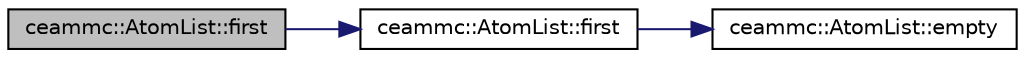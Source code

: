 digraph "ceammc::AtomList::first"
{
  edge [fontname="Helvetica",fontsize="10",labelfontname="Helvetica",labelfontsize="10"];
  node [fontname="Helvetica",fontsize="10",shape=record];
  rankdir="LR";
  Node1 [label="ceammc::AtomList::first",height=0.2,width=0.4,color="black", fillcolor="grey75", style="filled" fontcolor="black"];
  Node1 -> Node2 [color="midnightblue",fontsize="10",style="solid",fontname="Helvetica"];
  Node2 [label="ceammc::AtomList::first",height=0.2,width=0.4,color="black", fillcolor="white", style="filled",URL="$classceammc_1_1_atom_list.html#abe1192c063ec3c56909007fddb9927ec"];
  Node2 -> Node3 [color="midnightblue",fontsize="10",style="solid",fontname="Helvetica"];
  Node3 [label="ceammc::AtomList::empty",height=0.2,width=0.4,color="black", fillcolor="white", style="filled",URL="$classceammc_1_1_atom_list.html#ab715e73830704d7b06248bd137e5ccfa"];
}
